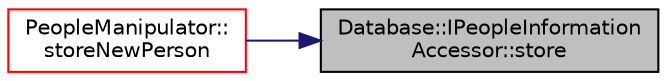 digraph "Database::IPeopleInformationAccessor::store"
{
 // LATEX_PDF_SIZE
  edge [fontname="Helvetica",fontsize="10",labelfontname="Helvetica",labelfontsize="10"];
  node [fontname="Helvetica",fontsize="10",shape=record];
  rankdir="RL";
  Node1 [label="Database::IPeopleInformation\lAccessor::store",height=0.2,width=0.4,color="black", fillcolor="grey75", style="filled", fontcolor="black",tooltip="Store or update person."];
  Node1 -> Node2 [dir="back",color="midnightblue",fontsize="10",style="solid",fontname="Helvetica"];
  Node2 [label="PeopleManipulator::\lstoreNewPerson",height=0.2,width=0.4,color="red", fillcolor="white", style="filled",URL="$class_people_manipulator.html#afa2cd7e6d0955a3b87020da440d28520",tooltip=" "];
}
